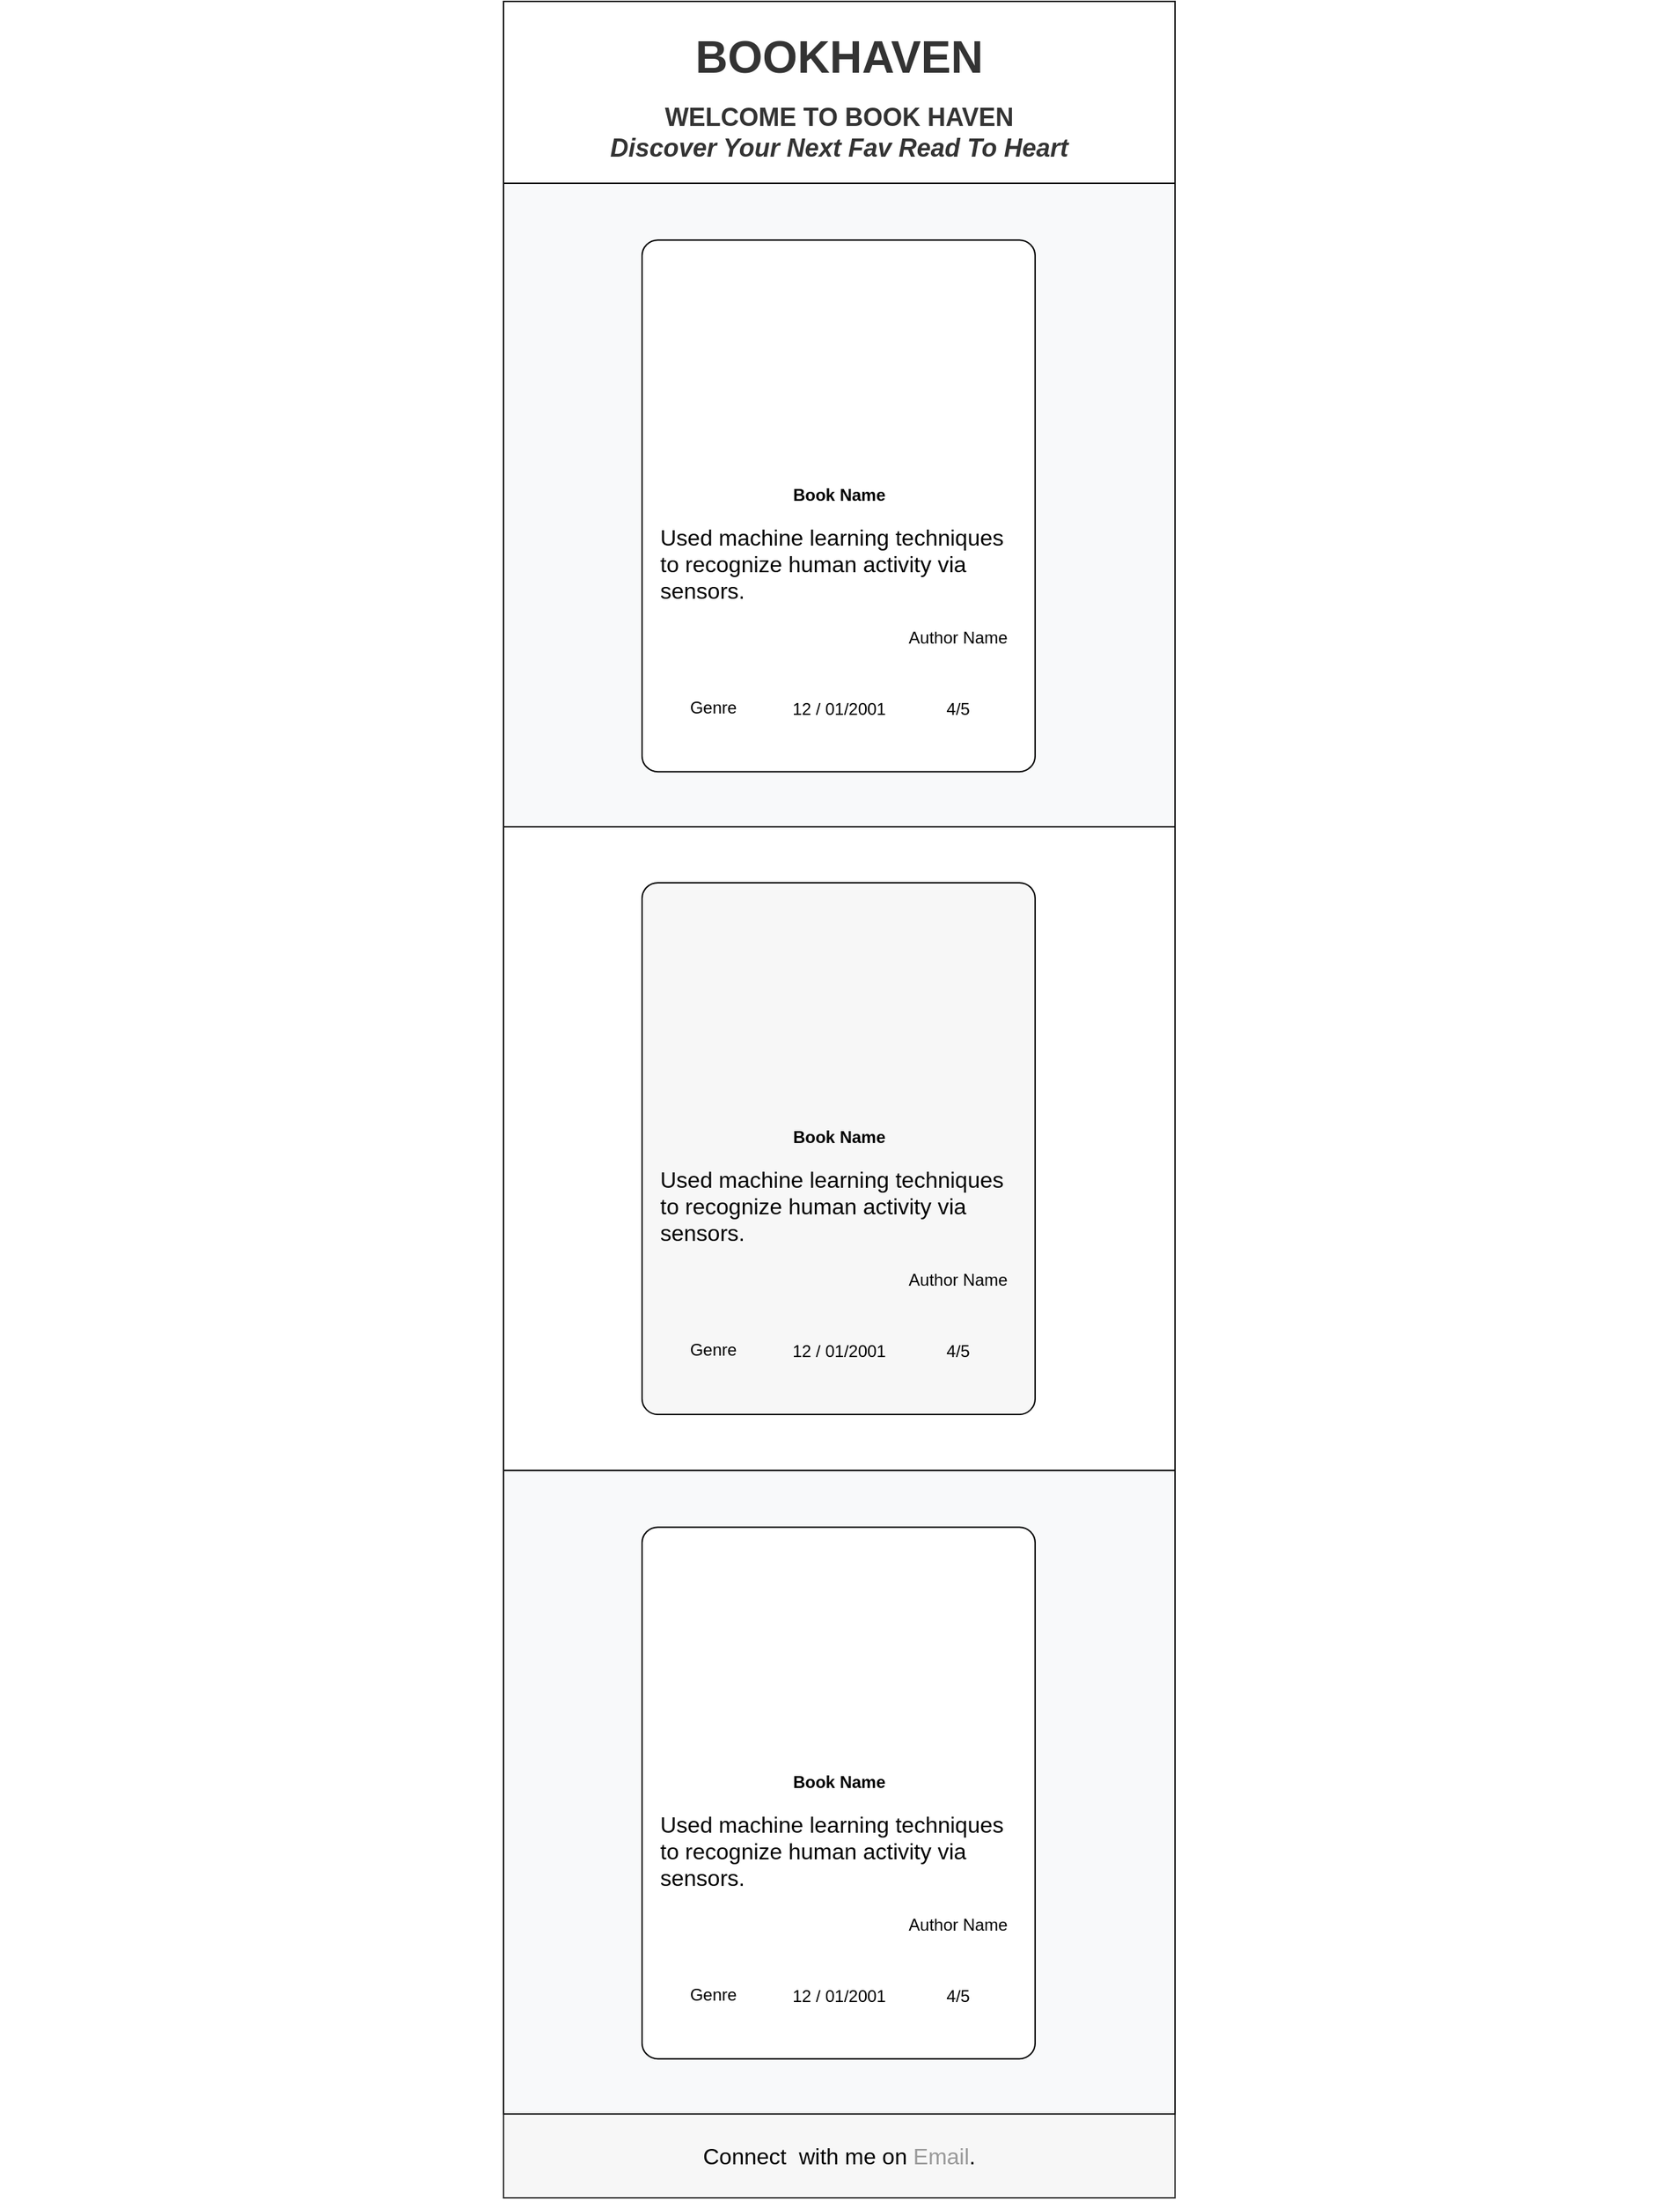 <mxfile version="25.0.3">
  <diagram name="Page-1" id="jCGwE1LBPZgif49EneUD">
    <mxGraphModel dx="1224" dy="783" grid="1" gridSize="10" guides="1" tooltips="1" connect="1" arrows="1" fold="1" page="1" pageScale="1" pageWidth="1200" pageHeight="1920" math="0" shadow="0">
      <root>
        <mxCell id="0" />
        <mxCell id="1" parent="0" />
        <mxCell id="HLos1mIRZm7TwcqSez5J-85" value="" style="group;fillColor=none;" parent="1" vertex="1" connectable="0">
          <mxGeometry y="780" width="1200" height="480" as="geometry" />
        </mxCell>
        <mxCell id="HLos1mIRZm7TwcqSez5J-8" value="" style="rounded=0;whiteSpace=wrap;html=1;fillColor=#FFFFFF;fontColor=#ffffff;" parent="HLos1mIRZm7TwcqSez5J-85" vertex="1">
          <mxGeometry x="360" y="-50" width="480" height="150" as="geometry" />
        </mxCell>
        <mxCell id="nu3RnHburqwjy4xu8POM-3" value="&lt;div&gt;&lt;font color=&quot;#333333&quot; size=&quot;1&quot;&gt;&lt;b style=&quot;font-size: 32px;&quot;&gt;BOOKHAVEN&lt;br&gt;&lt;/b&gt;&lt;/font&gt;&lt;/div&gt;&lt;div style=&quot;line-height: 50%;&quot;&gt;&lt;font color=&quot;#333333&quot; size=&quot;1&quot;&gt;&lt;b style=&quot;font-size: 32px;&quot;&gt;&lt;br&gt;&lt;/b&gt;&lt;/font&gt;&lt;/div&gt;&lt;div style=&quot;font-size: 18px;&quot;&gt;&lt;font color=&quot;#333333&quot; style=&quot;font-size: 18px;&quot;&gt;&lt;b&gt;WELCOME TO BOOK HAVEN&lt;/b&gt;&lt;/font&gt;&lt;/div&gt;&lt;div style=&quot;font-size: 18px;&quot;&gt;&lt;font color=&quot;#333333&quot; style=&quot;font-size: 18px;&quot;&gt;&lt;b&gt;&lt;i&gt;Discover Your Next Fav Read To Heart&lt;br&gt;&lt;/i&gt;&lt;/b&gt;&lt;/font&gt;&lt;/div&gt;&lt;div&gt;&lt;br&gt;&lt;/div&gt;" style="text;html=1;align=center;verticalAlign=middle;whiteSpace=wrap;rounded=0;strokeColor=none;fontColor=#FFFFFF;" parent="HLos1mIRZm7TwcqSez5J-85" vertex="1">
          <mxGeometry x="360" y="-50" width="480" height="150" as="geometry" />
        </mxCell>
        <mxCell id="HLos1mIRZm7TwcqSez5J-87" value="" style="group" parent="1" vertex="1" connectable="0">
          <mxGeometry y="860" width="1200" height="460" as="geometry" />
        </mxCell>
        <mxCell id="HLos1mIRZm7TwcqSez5J-23" value="" style="rounded=0;whiteSpace=wrap;html=1;fillColor=#f8f9fa;" parent="HLos1mIRZm7TwcqSez5J-87" vertex="1">
          <mxGeometry x="360" width="480" height="460" as="geometry" />
        </mxCell>
        <mxCell id="Jl-aKupMv36PsG1tpd38-8" value="" style="group;rounded=0;" parent="HLos1mIRZm7TwcqSez5J-87" vertex="1" connectable="0">
          <mxGeometry x="460" y="40.566" width="280" height="380" as="geometry" />
        </mxCell>
        <mxCell id="Jl-aKupMv36PsG1tpd38-9" value="" style="rounded=1;whiteSpace=wrap;html=1;glass=0;labelPadding=0;arcSize=4;" parent="Jl-aKupMv36PsG1tpd38-8" vertex="1">
          <mxGeometry x="-1" width="281" height="380" as="geometry" />
        </mxCell>
        <mxCell id="Jl-aKupMv36PsG1tpd38-10" value="" style="shape=image;html=1;verticalAlign=top;verticalLabelPosition=bottom;labelBackgroundColor=#ffffff;imageAspect=0;aspect=fixed;image=https://cdn2.iconfinder.com/data/icons/crystalproject/128x128/mimetypes/image.png" parent="Jl-aKupMv36PsG1tpd38-8" vertex="1">
          <mxGeometry x="55" y="9.43" width="170" height="170" as="geometry" />
        </mxCell>
        <mxCell id="Jl-aKupMv36PsG1tpd38-11" value="&lt;b&gt;Book Name&lt;br&gt;&lt;/b&gt;" style="text;html=1;align=center;verticalAlign=middle;whiteSpace=wrap;rounded=0;" parent="Jl-aKupMv36PsG1tpd38-8" vertex="1">
          <mxGeometry x="40" y="164.659" width="200" height="35.284" as="geometry" />
        </mxCell>
        <mxCell id="Jl-aKupMv36PsG1tpd38-12" value="&lt;div align=&quot;left&quot;&gt;&lt;font style=&quot;font-size: 16px;&quot;&gt;Used machine learning techniques to recognize human activity via sensors.&lt;br&gt;&lt;/font&gt;&lt;/div&gt;" style="text;html=1;align=left;verticalAlign=middle;whiteSpace=wrap;rounded=0;" parent="Jl-aKupMv36PsG1tpd38-8" vertex="1">
          <mxGeometry x="9.5" y="199.94" width="260" height="62.73" as="geometry" />
        </mxCell>
        <mxCell id="Jl-aKupMv36PsG1tpd38-13" value="Author Name" style="text;html=1;align=center;verticalAlign=middle;whiteSpace=wrap;rounded=0;" parent="Jl-aKupMv36PsG1tpd38-8" vertex="1">
          <mxGeometry x="180" y="269.43" width="90" height="30" as="geometry" />
        </mxCell>
        <mxCell id="Jl-aKupMv36PsG1tpd38-14" value="Genre" style="text;html=1;align=center;verticalAlign=middle;whiteSpace=wrap;rounded=0;" parent="Jl-aKupMv36PsG1tpd38-8" vertex="1">
          <mxGeometry x="20" y="319.434" width="60" height="30" as="geometry" />
        </mxCell>
        <mxCell id="Jl-aKupMv36PsG1tpd38-15" value="12 / 01/2001" style="text;html=1;align=center;verticalAlign=middle;whiteSpace=wrap;rounded=0;" parent="Jl-aKupMv36PsG1tpd38-8" vertex="1">
          <mxGeometry x="104.5" y="320.43" width="70" height="30" as="geometry" />
        </mxCell>
        <mxCell id="Jl-aKupMv36PsG1tpd38-16" value="4/5" style="text;html=1;align=center;verticalAlign=middle;whiteSpace=wrap;rounded=0;" parent="Jl-aKupMv36PsG1tpd38-8" vertex="1">
          <mxGeometry x="195" y="320.434" width="60" height="30" as="geometry" />
        </mxCell>
        <mxCell id="HLos1mIRZm7TwcqSez5J-93" value="" style="group" parent="1" vertex="1" connectable="0">
          <mxGeometry x="360" y="2240" width="480" height="60" as="geometry" />
        </mxCell>
        <mxCell id="HLos1mIRZm7TwcqSez5J-84" value="" style="rounded=0;whiteSpace=wrap;html=1;strokeColor=#333333;fillColor=#F7F7F7;" parent="HLos1mIRZm7TwcqSez5J-93" vertex="1">
          <mxGeometry width="480" height="60" as="geometry" />
        </mxCell>
        <mxCell id="Gbr0lDLeI2ae-f9VhBkv-101" value="&lt;font style=&quot;font-size: 16px;&quot;&gt;Connect&amp;nbsp; with me on &lt;font color=&quot;#999999&quot;&gt;Email&lt;/font&gt;.&lt;/font&gt;" style="text;html=1;align=center;verticalAlign=middle;whiteSpace=wrap;rounded=0;" parent="HLos1mIRZm7TwcqSez5J-93" vertex="1">
          <mxGeometry width="480" height="60" as="geometry" />
        </mxCell>
        <mxCell id="A-15mC7s6bCS7VRTq_FA-1" value="" style="rounded=0;whiteSpace=wrap;html=1;fillColor=#FFFFFF;" parent="1" vertex="1">
          <mxGeometry x="360" y="1320" width="480" height="460" as="geometry" />
        </mxCell>
        <mxCell id="A-15mC7s6bCS7VRTq_FA-2" value="" style="group;rounded=0;" parent="1" vertex="1" connectable="0">
          <mxGeometry x="460" y="1359.996" width="280" height="380" as="geometry" />
        </mxCell>
        <mxCell id="A-15mC7s6bCS7VRTq_FA-3" value="" style="rounded=1;whiteSpace=wrap;html=1;glass=0;labelPadding=0;arcSize=4;fillColor=#F7F7F7;" parent="A-15mC7s6bCS7VRTq_FA-2" vertex="1">
          <mxGeometry x="-1" width="281" height="380" as="geometry" />
        </mxCell>
        <mxCell id="A-15mC7s6bCS7VRTq_FA-4" value="" style="shape=image;html=1;verticalAlign=top;verticalLabelPosition=bottom;labelBackgroundColor=#ffffff;imageAspect=0;aspect=fixed;image=https://cdn2.iconfinder.com/data/icons/crystalproject/128x128/mimetypes/image.png" parent="A-15mC7s6bCS7VRTq_FA-2" vertex="1">
          <mxGeometry x="55" y="9.43" width="170" height="170" as="geometry" />
        </mxCell>
        <mxCell id="A-15mC7s6bCS7VRTq_FA-5" value="&lt;b&gt;Book Name&lt;br&gt;&lt;/b&gt;" style="text;html=1;align=center;verticalAlign=middle;whiteSpace=wrap;rounded=0;" parent="A-15mC7s6bCS7VRTq_FA-2" vertex="1">
          <mxGeometry x="40" y="164.659" width="200" height="35.284" as="geometry" />
        </mxCell>
        <mxCell id="A-15mC7s6bCS7VRTq_FA-6" value="&lt;div align=&quot;left&quot;&gt;&lt;font style=&quot;font-size: 16px;&quot;&gt;Used machine learning techniques to recognize human activity via sensors.&lt;br&gt;&lt;/font&gt;&lt;/div&gt;" style="text;html=1;align=left;verticalAlign=middle;whiteSpace=wrap;rounded=0;" parent="A-15mC7s6bCS7VRTq_FA-2" vertex="1">
          <mxGeometry x="9.5" y="199.94" width="260" height="62.73" as="geometry" />
        </mxCell>
        <mxCell id="A-15mC7s6bCS7VRTq_FA-7" value="Author Name" style="text;html=1;align=center;verticalAlign=middle;whiteSpace=wrap;rounded=0;" parent="A-15mC7s6bCS7VRTq_FA-2" vertex="1">
          <mxGeometry x="180" y="269.43" width="90" height="30" as="geometry" />
        </mxCell>
        <mxCell id="A-15mC7s6bCS7VRTq_FA-8" value="Genre" style="text;html=1;align=center;verticalAlign=middle;whiteSpace=wrap;rounded=0;" parent="A-15mC7s6bCS7VRTq_FA-2" vertex="1">
          <mxGeometry x="20" y="319.434" width="60" height="30" as="geometry" />
        </mxCell>
        <mxCell id="A-15mC7s6bCS7VRTq_FA-9" value="12 / 01/2001" style="text;html=1;align=center;verticalAlign=middle;whiteSpace=wrap;rounded=0;" parent="A-15mC7s6bCS7VRTq_FA-2" vertex="1">
          <mxGeometry x="104.5" y="320.43" width="70" height="30" as="geometry" />
        </mxCell>
        <mxCell id="A-15mC7s6bCS7VRTq_FA-10" value="4/5" style="text;html=1;align=center;verticalAlign=middle;whiteSpace=wrap;rounded=0;" parent="A-15mC7s6bCS7VRTq_FA-2" vertex="1">
          <mxGeometry x="195" y="320.434" width="60" height="30" as="geometry" />
        </mxCell>
        <mxCell id="A-15mC7s6bCS7VRTq_FA-11" value="" style="group" parent="1" vertex="1" connectable="0">
          <mxGeometry y="1780" width="1200" height="460" as="geometry" />
        </mxCell>
        <mxCell id="A-15mC7s6bCS7VRTq_FA-12" value="" style="rounded=0;whiteSpace=wrap;html=1;fillColor=#f8f9fa;" parent="A-15mC7s6bCS7VRTq_FA-11" vertex="1">
          <mxGeometry x="360" width="480" height="460" as="geometry" />
        </mxCell>
        <mxCell id="A-15mC7s6bCS7VRTq_FA-13" value="" style="group;rounded=0;" parent="A-15mC7s6bCS7VRTq_FA-11" vertex="1" connectable="0">
          <mxGeometry x="460" y="40.566" width="280" height="380" as="geometry" />
        </mxCell>
        <mxCell id="A-15mC7s6bCS7VRTq_FA-14" value="" style="rounded=1;whiteSpace=wrap;html=1;glass=0;labelPadding=0;arcSize=4;" parent="A-15mC7s6bCS7VRTq_FA-13" vertex="1">
          <mxGeometry x="-1" width="281" height="380" as="geometry" />
        </mxCell>
        <mxCell id="A-15mC7s6bCS7VRTq_FA-15" value="" style="shape=image;html=1;verticalAlign=top;verticalLabelPosition=bottom;labelBackgroundColor=#ffffff;imageAspect=0;aspect=fixed;image=https://cdn2.iconfinder.com/data/icons/crystalproject/128x128/mimetypes/image.png" parent="A-15mC7s6bCS7VRTq_FA-13" vertex="1">
          <mxGeometry x="55" y="9.43" width="170" height="170" as="geometry" />
        </mxCell>
        <mxCell id="A-15mC7s6bCS7VRTq_FA-16" value="&lt;b&gt;Book Name&lt;br&gt;&lt;/b&gt;" style="text;html=1;align=center;verticalAlign=middle;whiteSpace=wrap;rounded=0;" parent="A-15mC7s6bCS7VRTq_FA-13" vertex="1">
          <mxGeometry x="40" y="164.659" width="200" height="35.284" as="geometry" />
        </mxCell>
        <mxCell id="A-15mC7s6bCS7VRTq_FA-17" value="&lt;div align=&quot;left&quot;&gt;&lt;font style=&quot;font-size: 16px;&quot;&gt;Used machine learning techniques to recognize human activity via sensors.&lt;br&gt;&lt;/font&gt;&lt;/div&gt;" style="text;html=1;align=left;verticalAlign=middle;whiteSpace=wrap;rounded=0;" parent="A-15mC7s6bCS7VRTq_FA-13" vertex="1">
          <mxGeometry x="9.5" y="199.94" width="260" height="62.73" as="geometry" />
        </mxCell>
        <mxCell id="A-15mC7s6bCS7VRTq_FA-18" value="Author Name" style="text;html=1;align=center;verticalAlign=middle;whiteSpace=wrap;rounded=0;" parent="A-15mC7s6bCS7VRTq_FA-13" vertex="1">
          <mxGeometry x="180" y="269.43" width="90" height="30" as="geometry" />
        </mxCell>
        <mxCell id="A-15mC7s6bCS7VRTq_FA-19" value="Genre" style="text;html=1;align=center;verticalAlign=middle;whiteSpace=wrap;rounded=0;" parent="A-15mC7s6bCS7VRTq_FA-13" vertex="1">
          <mxGeometry x="20" y="319.434" width="60" height="30" as="geometry" />
        </mxCell>
        <mxCell id="A-15mC7s6bCS7VRTq_FA-20" value="12 / 01/2001" style="text;html=1;align=center;verticalAlign=middle;whiteSpace=wrap;rounded=0;" parent="A-15mC7s6bCS7VRTq_FA-13" vertex="1">
          <mxGeometry x="104.5" y="320.43" width="70" height="30" as="geometry" />
        </mxCell>
        <mxCell id="A-15mC7s6bCS7VRTq_FA-21" value="4/5" style="text;html=1;align=center;verticalAlign=middle;whiteSpace=wrap;rounded=0;" parent="A-15mC7s6bCS7VRTq_FA-13" vertex="1">
          <mxGeometry x="195" y="320.434" width="60" height="30" as="geometry" />
        </mxCell>
      </root>
    </mxGraphModel>
  </diagram>
</mxfile>
